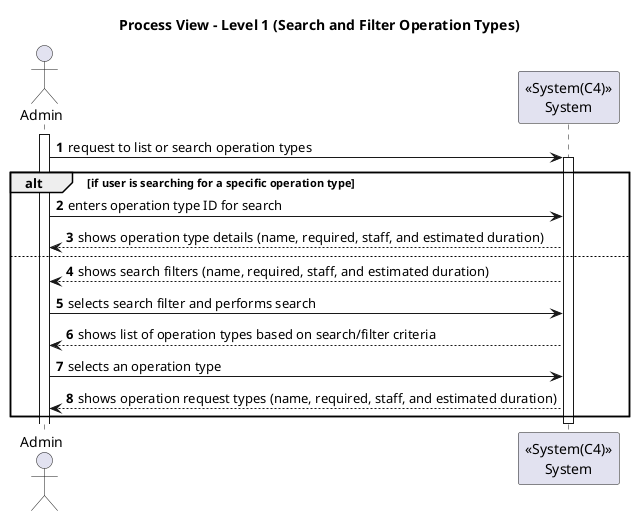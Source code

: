 ﻿@startuml
'https://plantuml.com/sequence-diagram

autonumber
actor Admin as doc
participant "<<System(C4)>>\nSystem" as sys
title Process View - Level 1 (Search and Filter Operation Types)

activate doc

doc -> sys: request to list or search operation types
activate sys

alt if user is searching for a specific operation type
  doc -> sys: enters operation type ID for search
  sys --> doc: shows operation type details (name, required, staff, and estimated duration)


else

sys --> doc: shows search filters (name, required, staff, and estimated duration)
doc -> sys: selects search filter and performs search

sys --> doc: shows list of operation types based on search/filter criteria


doc -> sys: selects an operation type

sys --> doc: shows operation request types (name, required, staff, and estimated duration)


end
deactivate sys



@enduml
